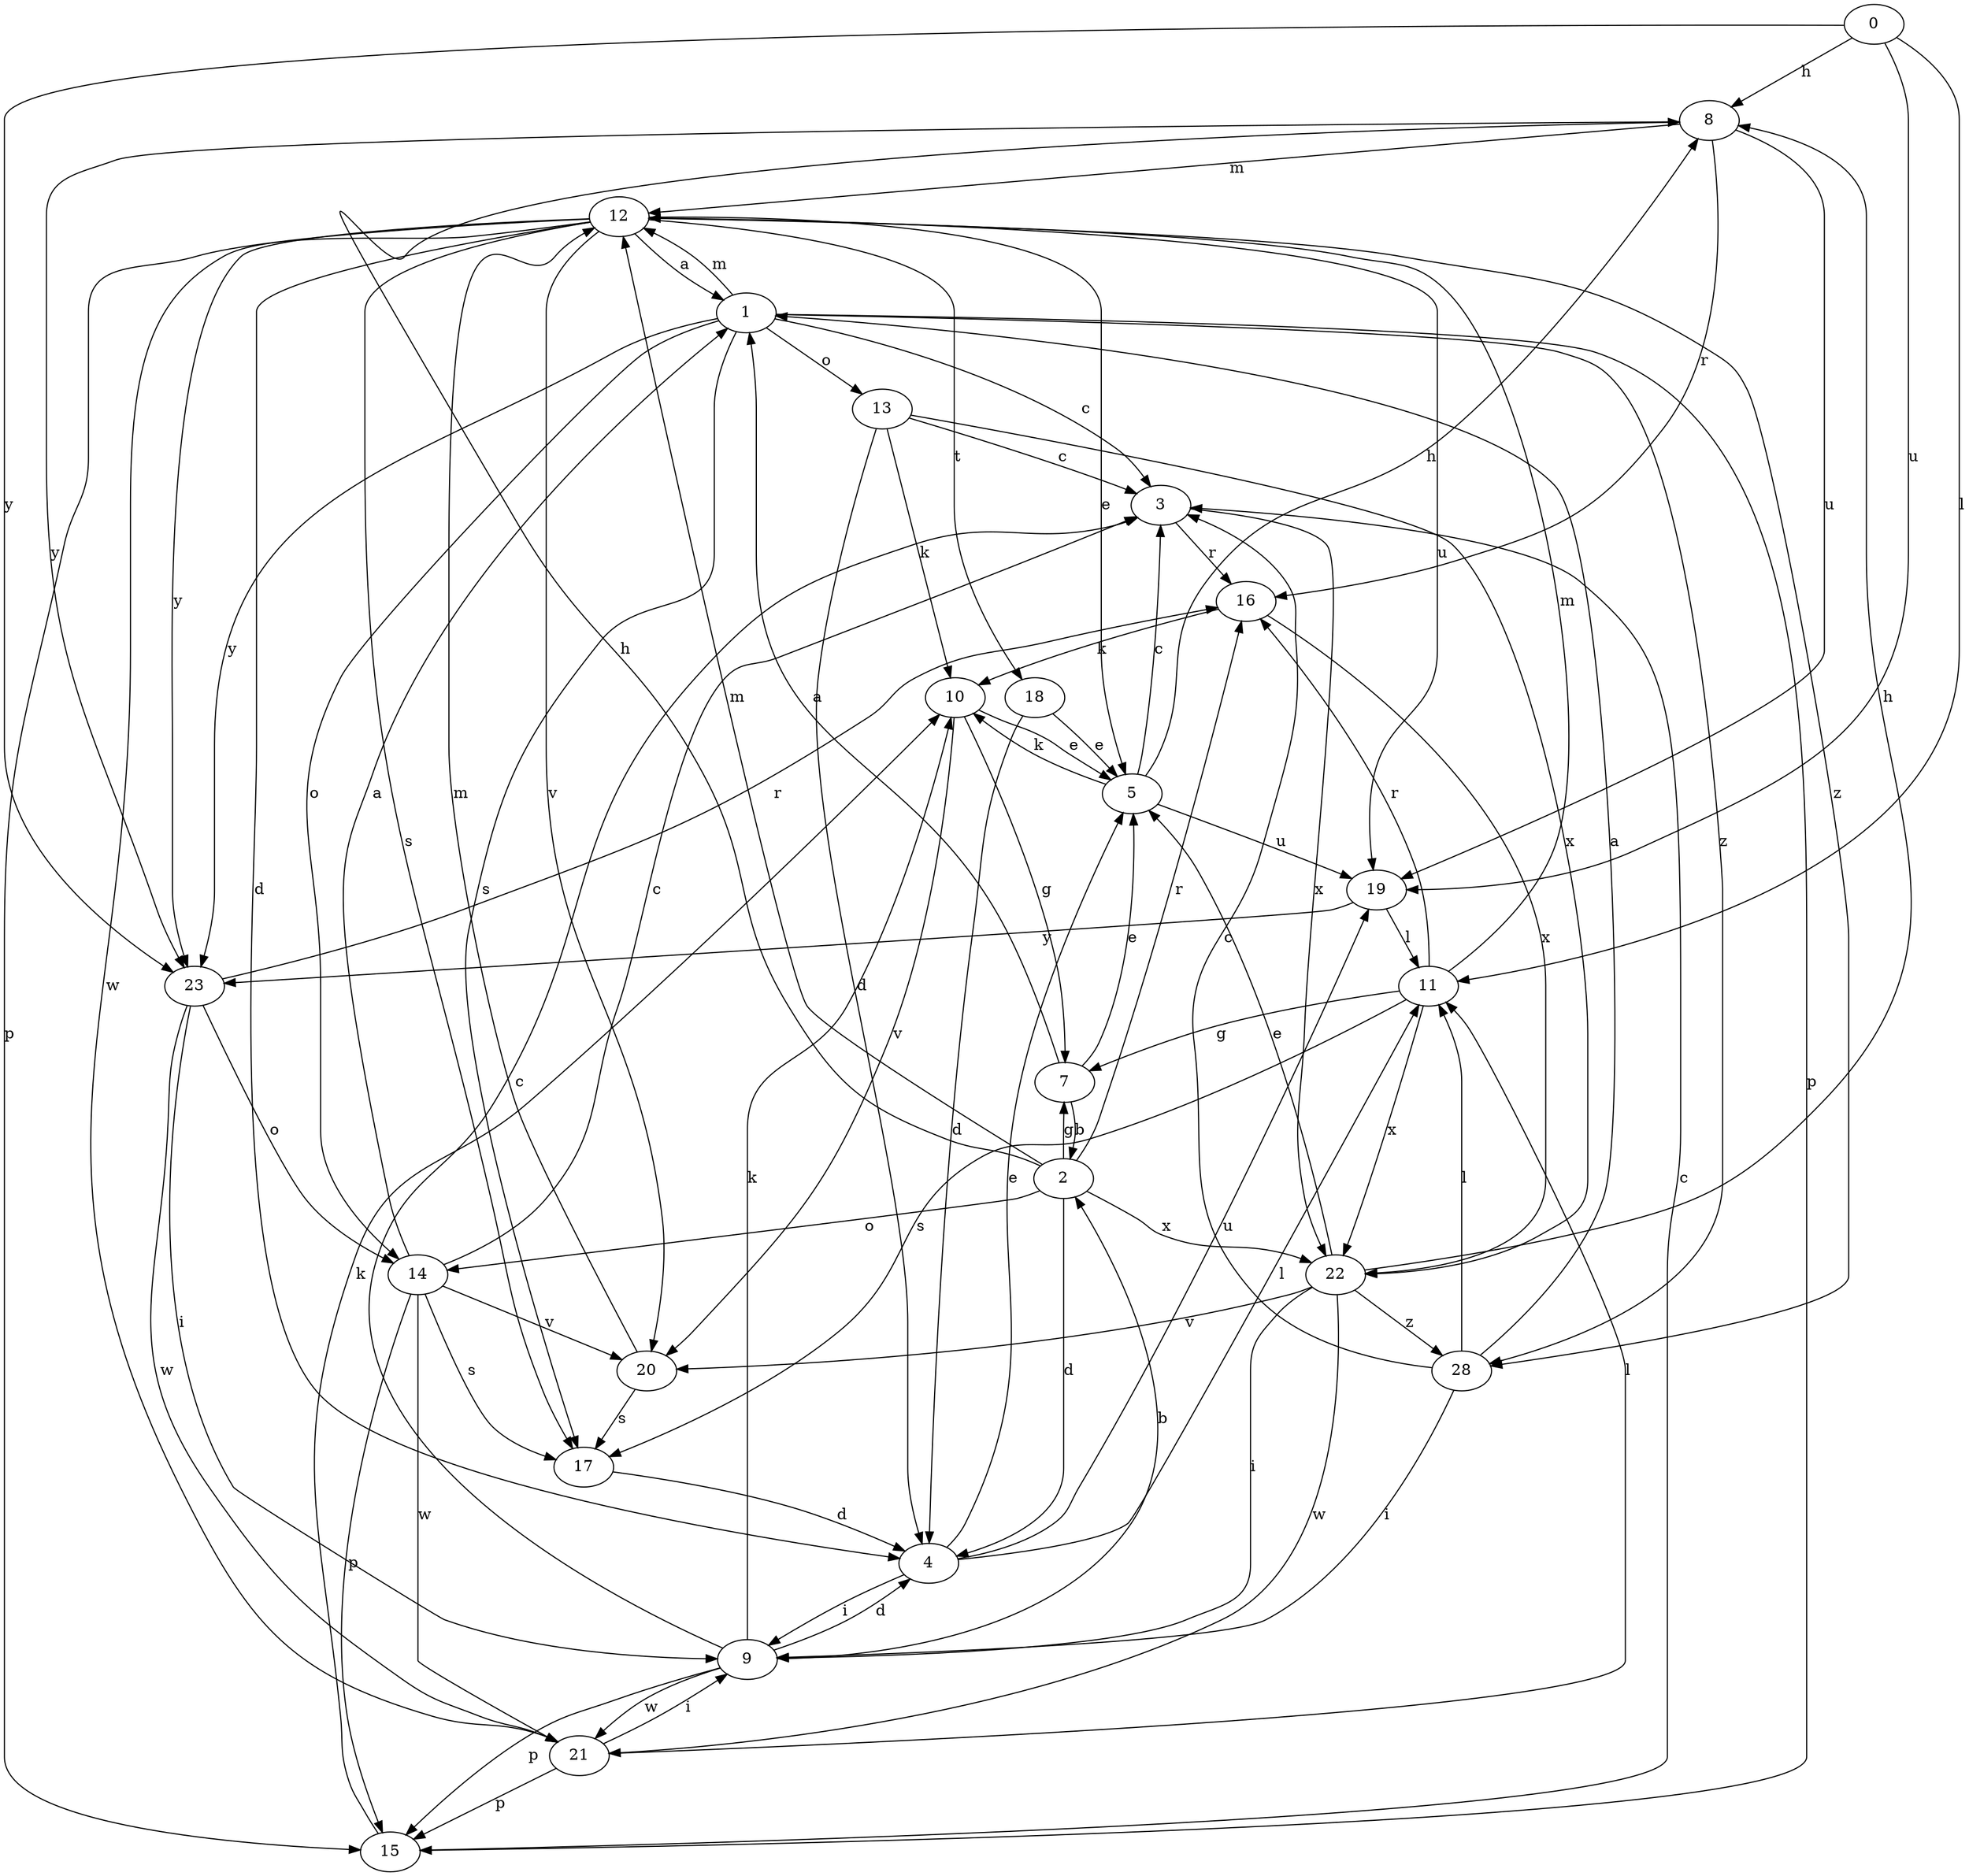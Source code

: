 strict digraph  {
0;
1;
2;
3;
4;
5;
7;
8;
9;
10;
11;
12;
13;
14;
15;
16;
17;
18;
19;
20;
21;
22;
23;
28;
0 -> 8  [label=h];
0 -> 11  [label=l];
0 -> 19  [label=u];
0 -> 23  [label=y];
1 -> 3  [label=c];
1 -> 12  [label=m];
1 -> 13  [label=o];
1 -> 14  [label=o];
1 -> 15  [label=p];
1 -> 17  [label=s];
1 -> 23  [label=y];
1 -> 28  [label=z];
2 -> 4  [label=d];
2 -> 7  [label=g];
2 -> 8  [label=h];
2 -> 12  [label=m];
2 -> 14  [label=o];
2 -> 16  [label=r];
2 -> 22  [label=x];
3 -> 16  [label=r];
3 -> 22  [label=x];
4 -> 5  [label=e];
4 -> 9  [label=i];
4 -> 11  [label=l];
4 -> 19  [label=u];
5 -> 3  [label=c];
5 -> 8  [label=h];
5 -> 10  [label=k];
5 -> 19  [label=u];
7 -> 1  [label=a];
7 -> 2  [label=b];
7 -> 5  [label=e];
8 -> 12  [label=m];
8 -> 16  [label=r];
8 -> 19  [label=u];
8 -> 23  [label=y];
9 -> 2  [label=b];
9 -> 3  [label=c];
9 -> 4  [label=d];
9 -> 10  [label=k];
9 -> 15  [label=p];
9 -> 21  [label=w];
10 -> 5  [label=e];
10 -> 7  [label=g];
10 -> 20  [label=v];
11 -> 7  [label=g];
11 -> 12  [label=m];
11 -> 16  [label=r];
11 -> 17  [label=s];
11 -> 22  [label=x];
12 -> 1  [label=a];
12 -> 4  [label=d];
12 -> 5  [label=e];
12 -> 15  [label=p];
12 -> 17  [label=s];
12 -> 18  [label=t];
12 -> 19  [label=u];
12 -> 20  [label=v];
12 -> 21  [label=w];
12 -> 23  [label=y];
12 -> 28  [label=z];
13 -> 3  [label=c];
13 -> 4  [label=d];
13 -> 10  [label=k];
13 -> 22  [label=x];
14 -> 1  [label=a];
14 -> 3  [label=c];
14 -> 15  [label=p];
14 -> 17  [label=s];
14 -> 20  [label=v];
14 -> 21  [label=w];
15 -> 3  [label=c];
15 -> 10  [label=k];
16 -> 10  [label=k];
16 -> 22  [label=x];
17 -> 4  [label=d];
18 -> 4  [label=d];
18 -> 5  [label=e];
19 -> 11  [label=l];
19 -> 23  [label=y];
20 -> 12  [label=m];
20 -> 17  [label=s];
21 -> 9  [label=i];
21 -> 11  [label=l];
21 -> 15  [label=p];
22 -> 5  [label=e];
22 -> 8  [label=h];
22 -> 9  [label=i];
22 -> 20  [label=v];
22 -> 21  [label=w];
22 -> 28  [label=z];
23 -> 9  [label=i];
23 -> 14  [label=o];
23 -> 16  [label=r];
23 -> 21  [label=w];
28 -> 1  [label=a];
28 -> 3  [label=c];
28 -> 9  [label=i];
28 -> 11  [label=l];
}

